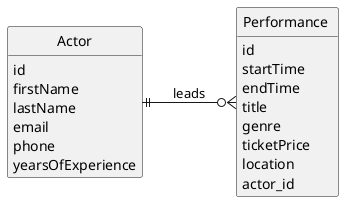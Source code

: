 
@startuml
hide circles
hide methods

left to right direction

' Define a wider table title by appending spaces (these are preserved in PlantUML)
class " Performance  " as Performance << (T,#FFAAAA) >>
class "Actor" as Actor << (T,#FFAAAA) >>

Actor : id
Actor : firstName
Actor : lastName
Actor : email
Actor : phone
Actor : yearsOfExperience

Performance : id
Performance : startTime
Performance : endTime
Performance : title
Performance : genre
Performance : ticketPrice
Performance : location
Performance : actor_id

Actor ||--o{ Performance : leads

@enduml
